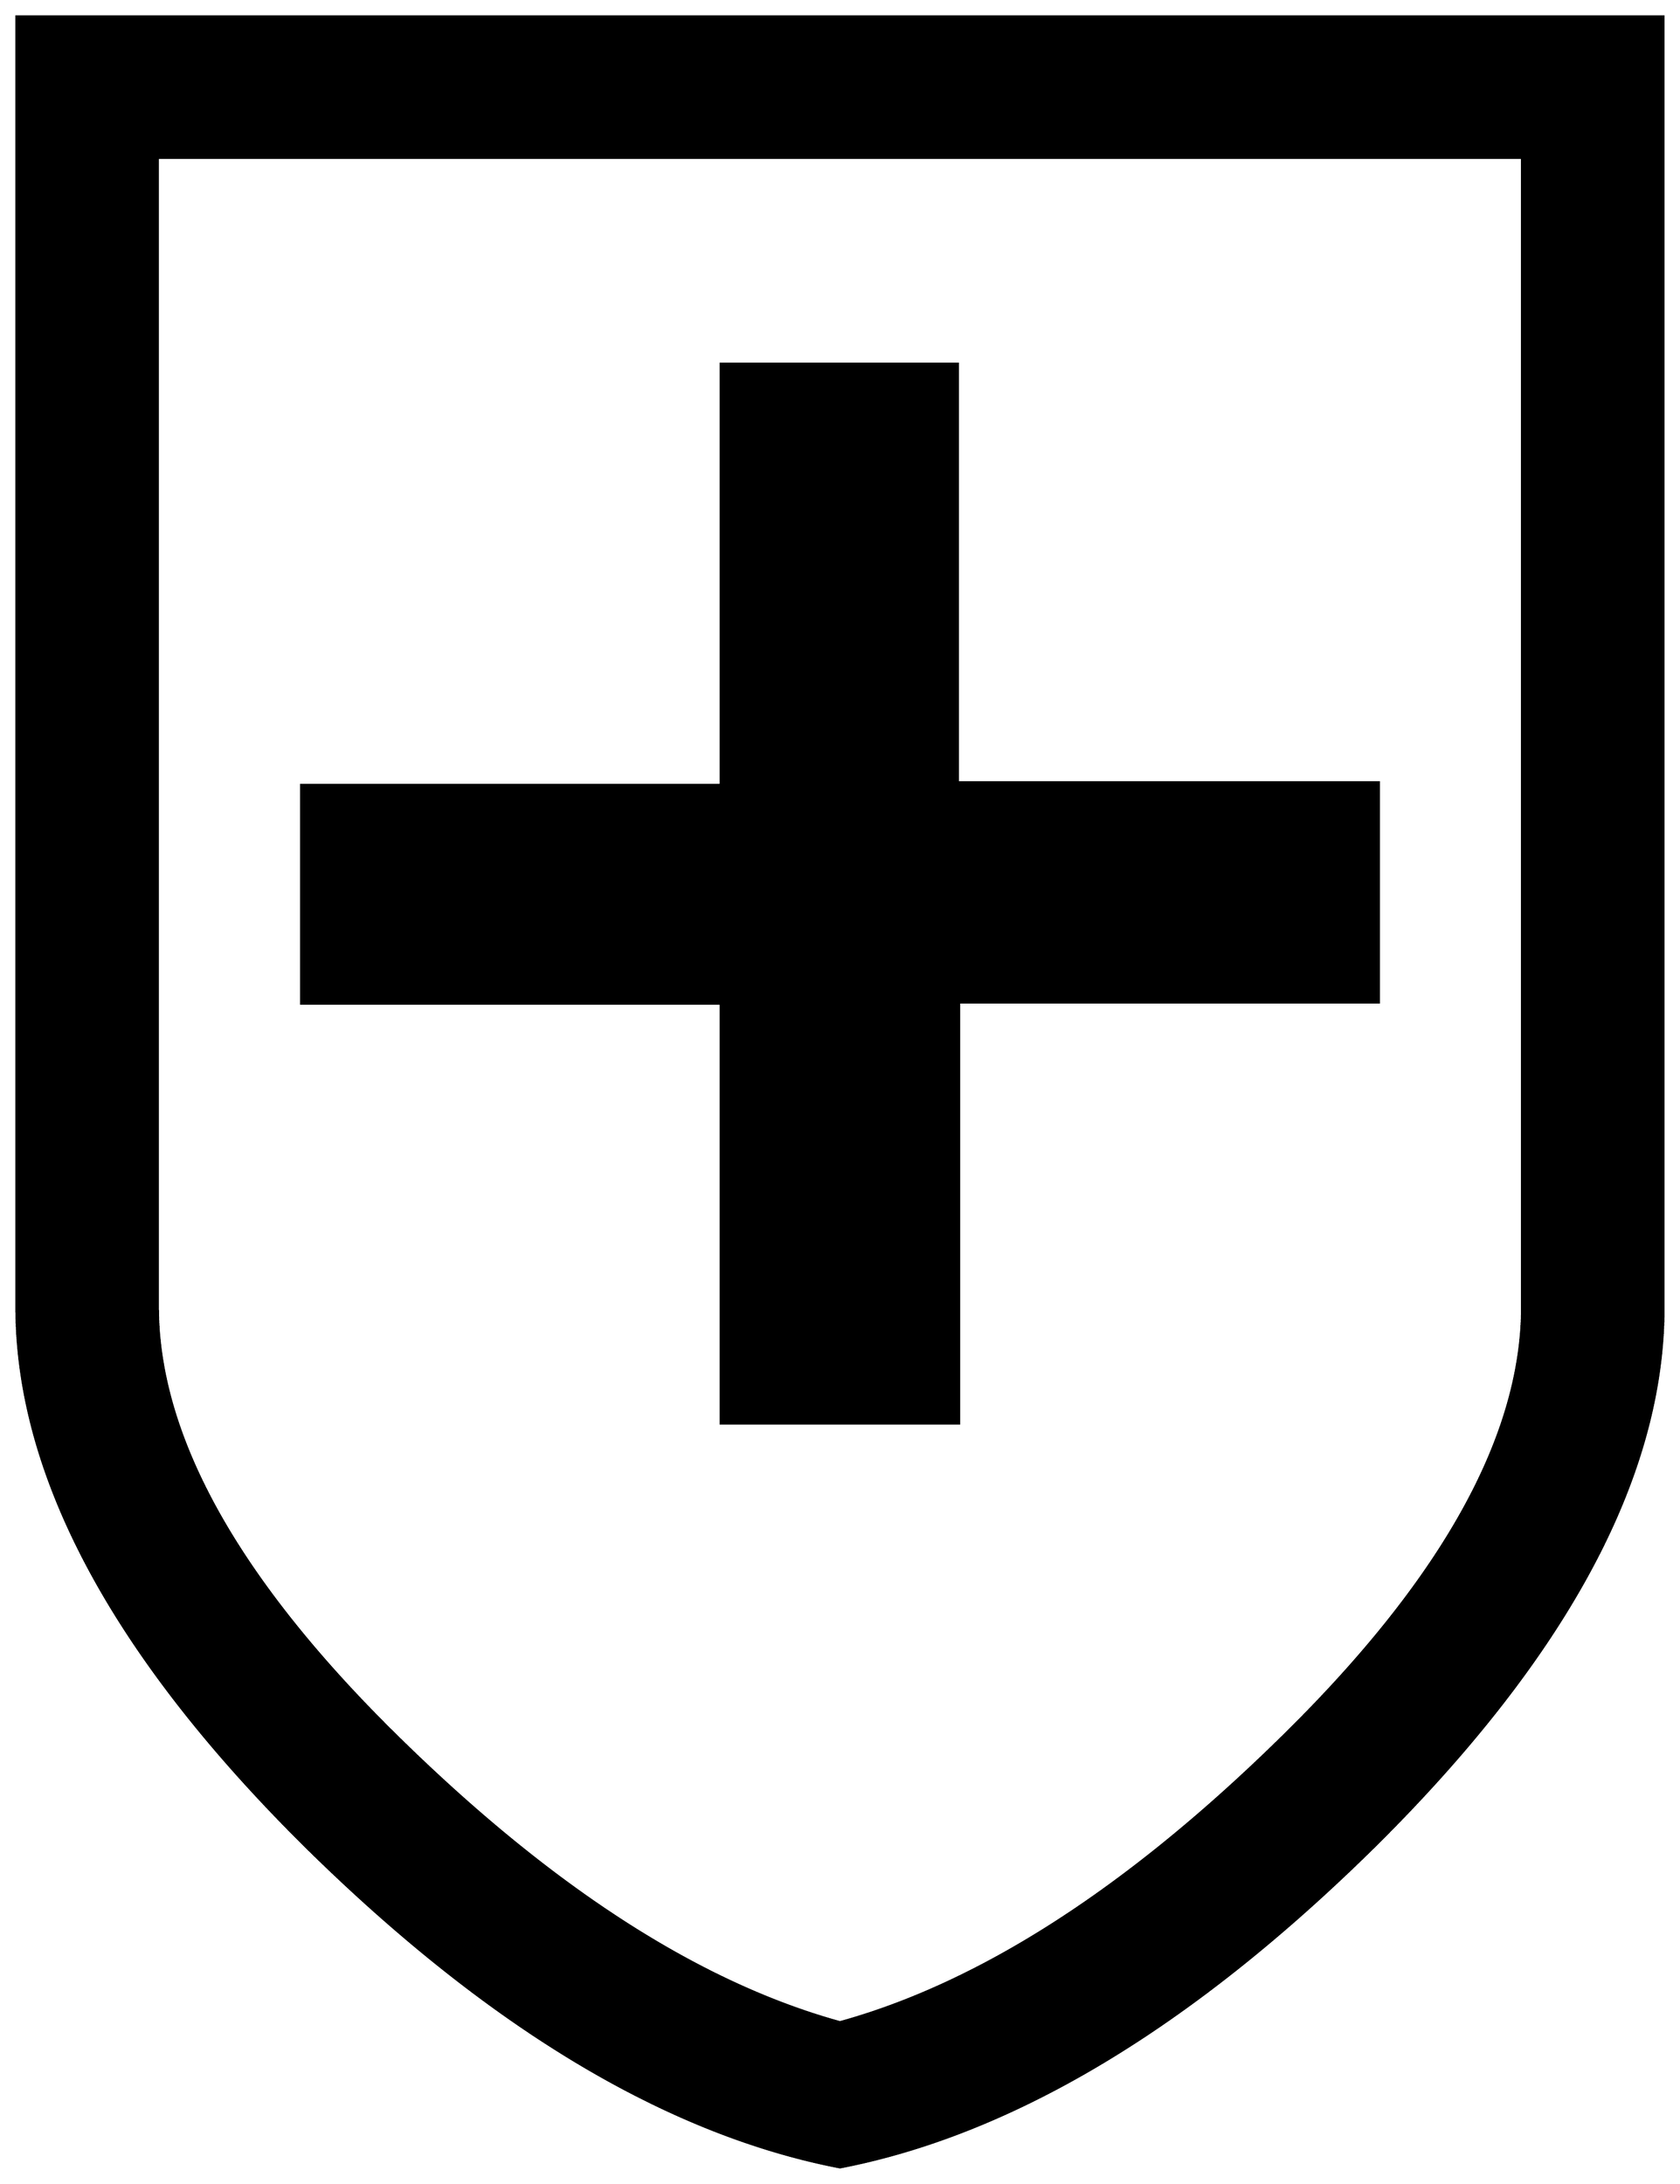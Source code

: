 


\begin{tikzpicture}[y=0.80pt, x=0.80pt, yscale=-1.0, xscale=1.0, inner sep=0pt, outer sep=0pt]
\begin{scope}[shift={(100.0,1670.0)},nonzero rule]
  \path[draw=.,fill=.,line width=1.600pt] (1454.0,-371.0) ..
    controls (1454.0,-233.667) and (1375.667,-87.333) .. (1219.0,68.0)
    .. controls (1069.667,215.333) and (924.333,302.667) ..
    (783.0,330.0) .. controls (641.667,302.667) and (496.333,215.333) ..
    (347.0,68.0) .. controls (190.333,-87.333) and (112.0,-233.667) ..
    (112.0,-371.0) -- (112.0,-1422.0) -- (1454.0,-1422.0) --
    (1454.0,-371.0) -- cycle(1339.0,-371.0) -- (1339.0,-1307.0)
    -- (227.0,-1307.0) -- (227.0,-371.0) .. controls
    (227.0,-263.667) and (294.0,-145.0) .. (428.0,-15.0) ..
    controls (551.333,105.0) and (669.667,180.667) .. (783.0,212.0) ..
    controls (896.333,180.667) and (1014.667,105.0) .. (1138.0,-15.0)
    .. controls (1272.0,-145.0) and (1339.0,-263.667) ..
    (1339.0,-371.0) -- cycle(1222.0,-619.0) -- (880.0,-619.0) --
    (880.0,-276.0) -- (686.0,-276.0) -- (686.0,-618.0) --
    (344.0,-618.0) -- (344.0,-796.0) -- (686.0,-796.0) --
    (686.0,-1139.0) -- (879.0,-1139.0) -- (879.0,-798.0) --
    (1222.0,-798.0) -- (1222.0,-619.0) -- cycle;
\end{scope}

\end{tikzpicture}

